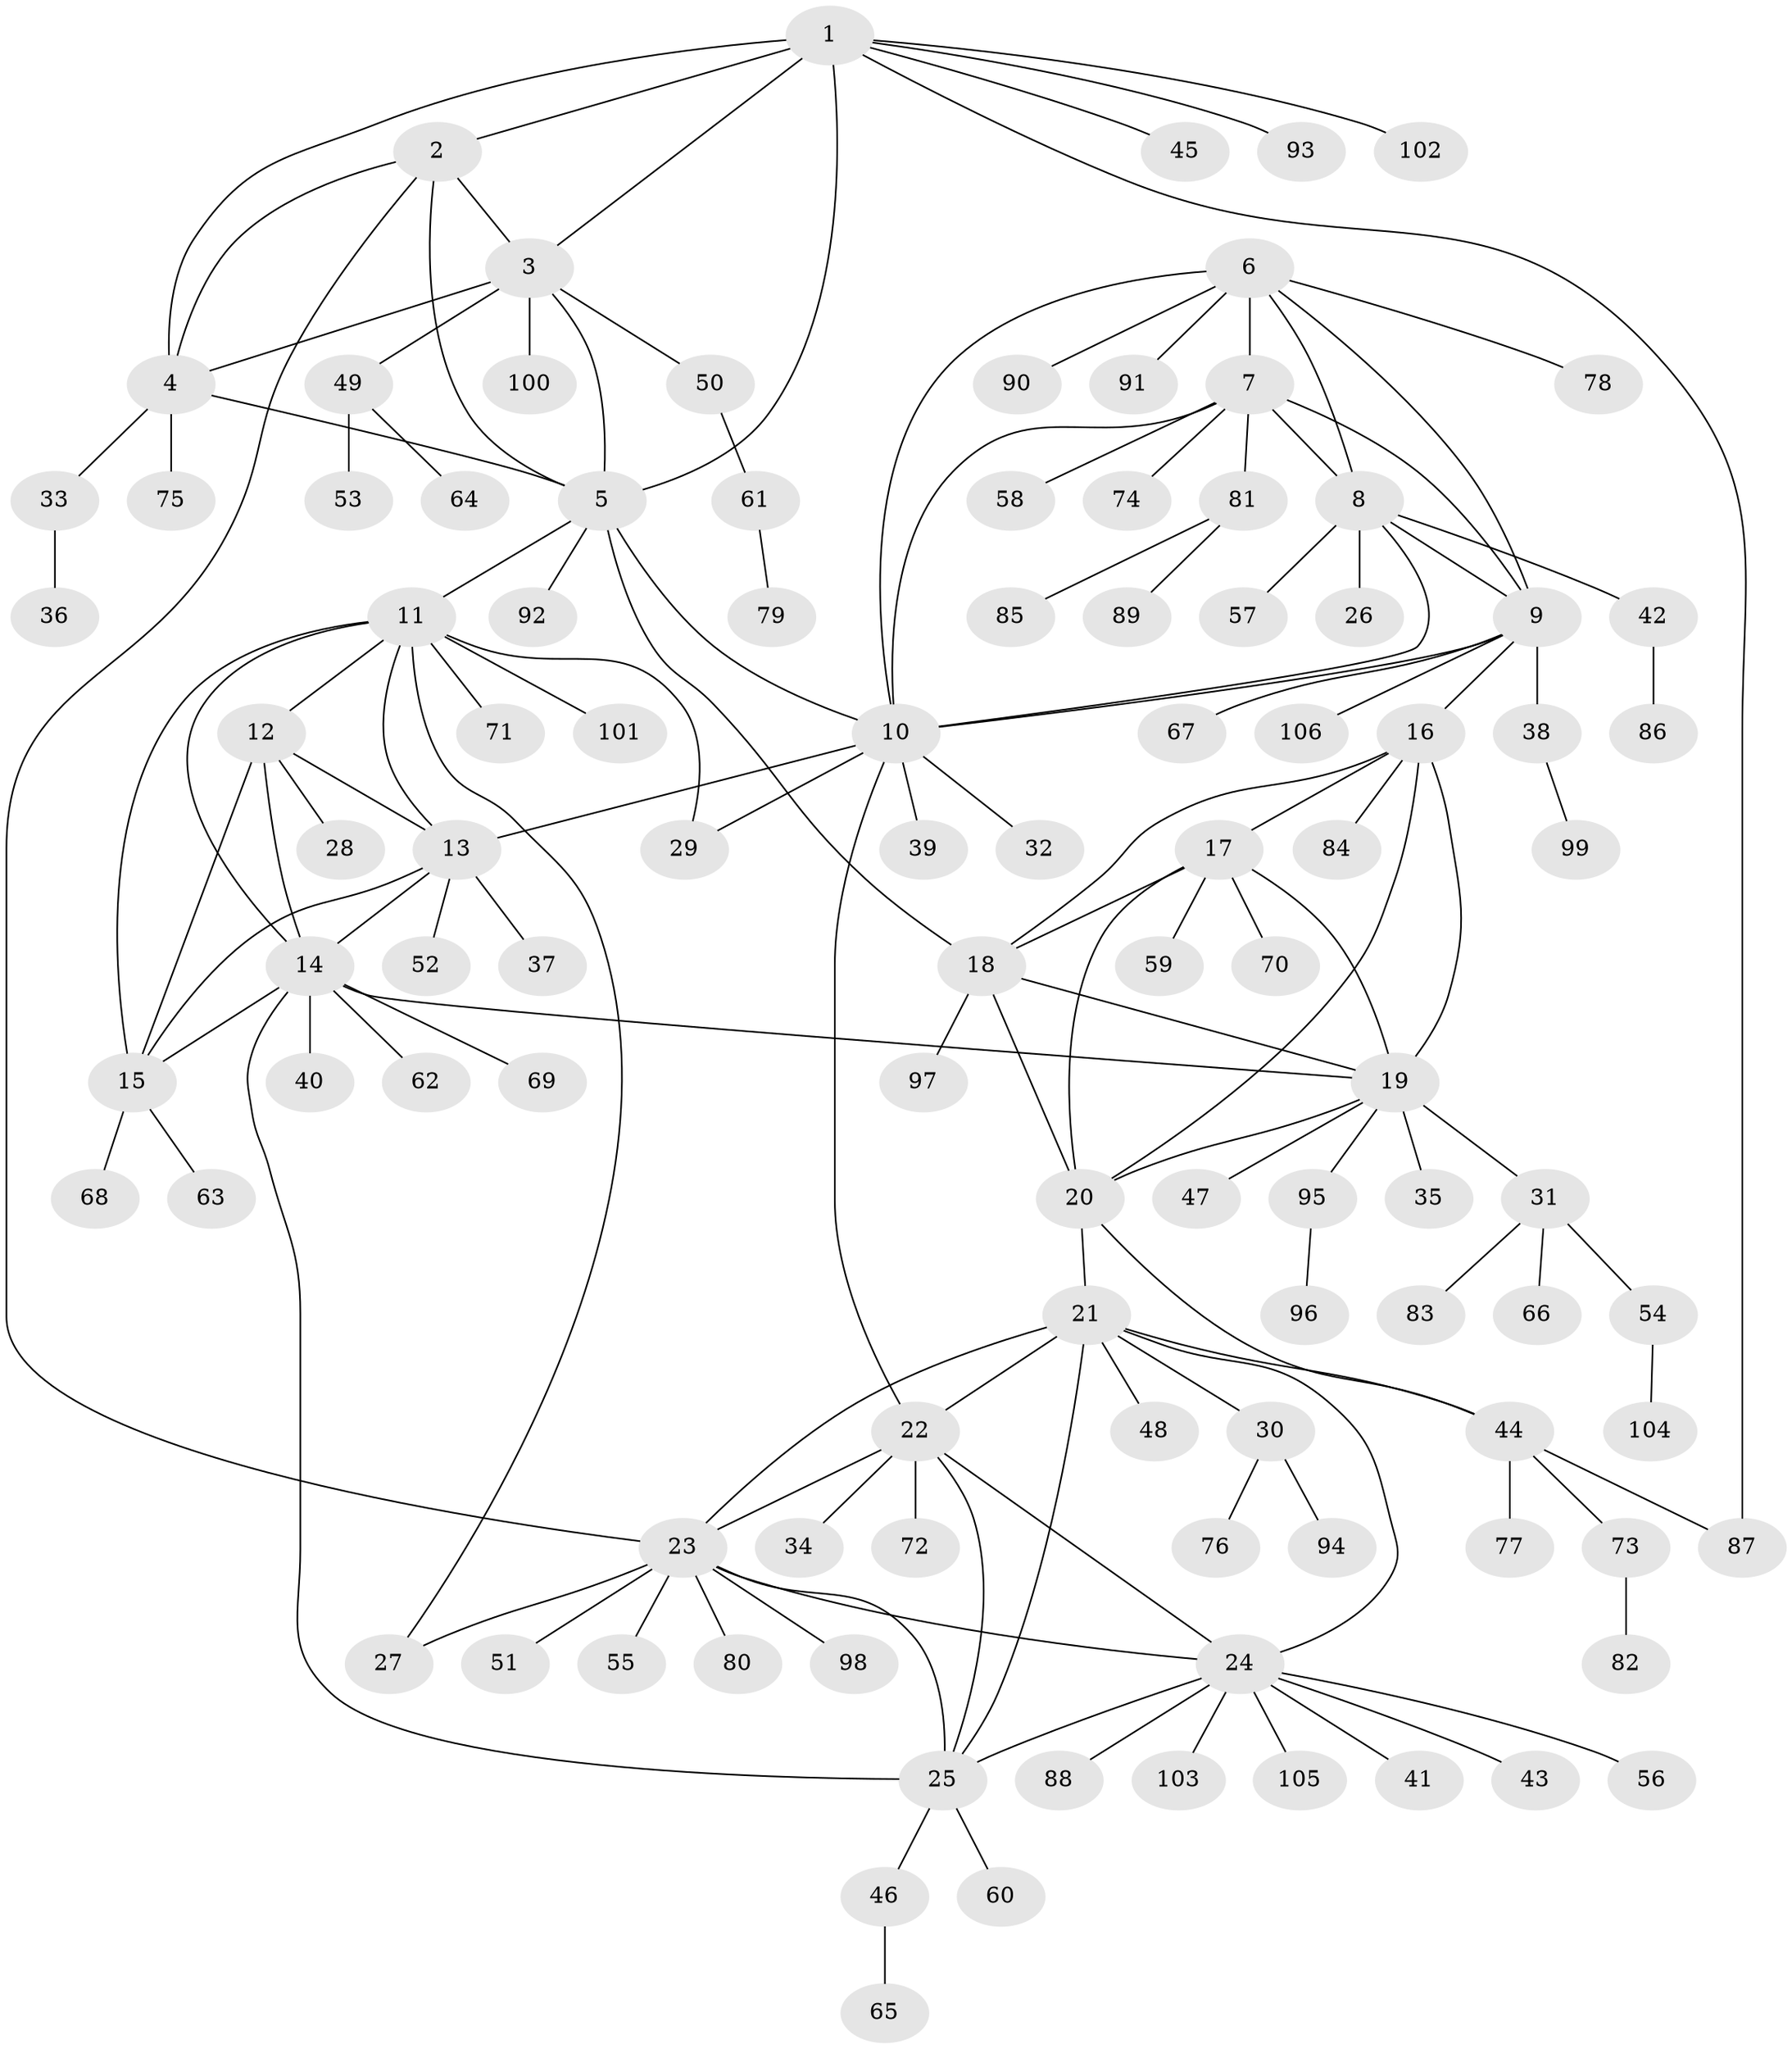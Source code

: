 // Generated by graph-tools (version 1.1) at 2025/50/03/09/25 03:50:33]
// undirected, 106 vertices, 145 edges
graph export_dot {
graph [start="1"]
  node [color=gray90,style=filled];
  1;
  2;
  3;
  4;
  5;
  6;
  7;
  8;
  9;
  10;
  11;
  12;
  13;
  14;
  15;
  16;
  17;
  18;
  19;
  20;
  21;
  22;
  23;
  24;
  25;
  26;
  27;
  28;
  29;
  30;
  31;
  32;
  33;
  34;
  35;
  36;
  37;
  38;
  39;
  40;
  41;
  42;
  43;
  44;
  45;
  46;
  47;
  48;
  49;
  50;
  51;
  52;
  53;
  54;
  55;
  56;
  57;
  58;
  59;
  60;
  61;
  62;
  63;
  64;
  65;
  66;
  67;
  68;
  69;
  70;
  71;
  72;
  73;
  74;
  75;
  76;
  77;
  78;
  79;
  80;
  81;
  82;
  83;
  84;
  85;
  86;
  87;
  88;
  89;
  90;
  91;
  92;
  93;
  94;
  95;
  96;
  97;
  98;
  99;
  100;
  101;
  102;
  103;
  104;
  105;
  106;
  1 -- 2;
  1 -- 3;
  1 -- 4;
  1 -- 5;
  1 -- 45;
  1 -- 87;
  1 -- 93;
  1 -- 102;
  2 -- 3;
  2 -- 4;
  2 -- 5;
  2 -- 23;
  3 -- 4;
  3 -- 5;
  3 -- 49;
  3 -- 50;
  3 -- 100;
  4 -- 5;
  4 -- 33;
  4 -- 75;
  5 -- 10;
  5 -- 11;
  5 -- 18;
  5 -- 92;
  6 -- 7;
  6 -- 8;
  6 -- 9;
  6 -- 10;
  6 -- 78;
  6 -- 90;
  6 -- 91;
  7 -- 8;
  7 -- 9;
  7 -- 10;
  7 -- 58;
  7 -- 74;
  7 -- 81;
  8 -- 9;
  8 -- 10;
  8 -- 26;
  8 -- 42;
  8 -- 57;
  9 -- 10;
  9 -- 16;
  9 -- 38;
  9 -- 67;
  9 -- 106;
  10 -- 13;
  10 -- 22;
  10 -- 29;
  10 -- 32;
  10 -- 39;
  11 -- 12;
  11 -- 13;
  11 -- 14;
  11 -- 15;
  11 -- 27;
  11 -- 29;
  11 -- 71;
  11 -- 101;
  12 -- 13;
  12 -- 14;
  12 -- 15;
  12 -- 28;
  13 -- 14;
  13 -- 15;
  13 -- 37;
  13 -- 52;
  14 -- 15;
  14 -- 19;
  14 -- 25;
  14 -- 40;
  14 -- 62;
  14 -- 69;
  15 -- 63;
  15 -- 68;
  16 -- 17;
  16 -- 18;
  16 -- 19;
  16 -- 20;
  16 -- 84;
  17 -- 18;
  17 -- 19;
  17 -- 20;
  17 -- 59;
  17 -- 70;
  18 -- 19;
  18 -- 20;
  18 -- 97;
  19 -- 20;
  19 -- 31;
  19 -- 35;
  19 -- 47;
  19 -- 95;
  20 -- 21;
  20 -- 44;
  21 -- 22;
  21 -- 23;
  21 -- 24;
  21 -- 25;
  21 -- 30;
  21 -- 44;
  21 -- 48;
  22 -- 23;
  22 -- 24;
  22 -- 25;
  22 -- 34;
  22 -- 72;
  23 -- 24;
  23 -- 25;
  23 -- 27;
  23 -- 51;
  23 -- 55;
  23 -- 80;
  23 -- 98;
  24 -- 25;
  24 -- 41;
  24 -- 43;
  24 -- 56;
  24 -- 88;
  24 -- 103;
  24 -- 105;
  25 -- 46;
  25 -- 60;
  30 -- 76;
  30 -- 94;
  31 -- 54;
  31 -- 66;
  31 -- 83;
  33 -- 36;
  38 -- 99;
  42 -- 86;
  44 -- 73;
  44 -- 77;
  44 -- 87;
  46 -- 65;
  49 -- 53;
  49 -- 64;
  50 -- 61;
  54 -- 104;
  61 -- 79;
  73 -- 82;
  81 -- 85;
  81 -- 89;
  95 -- 96;
}
